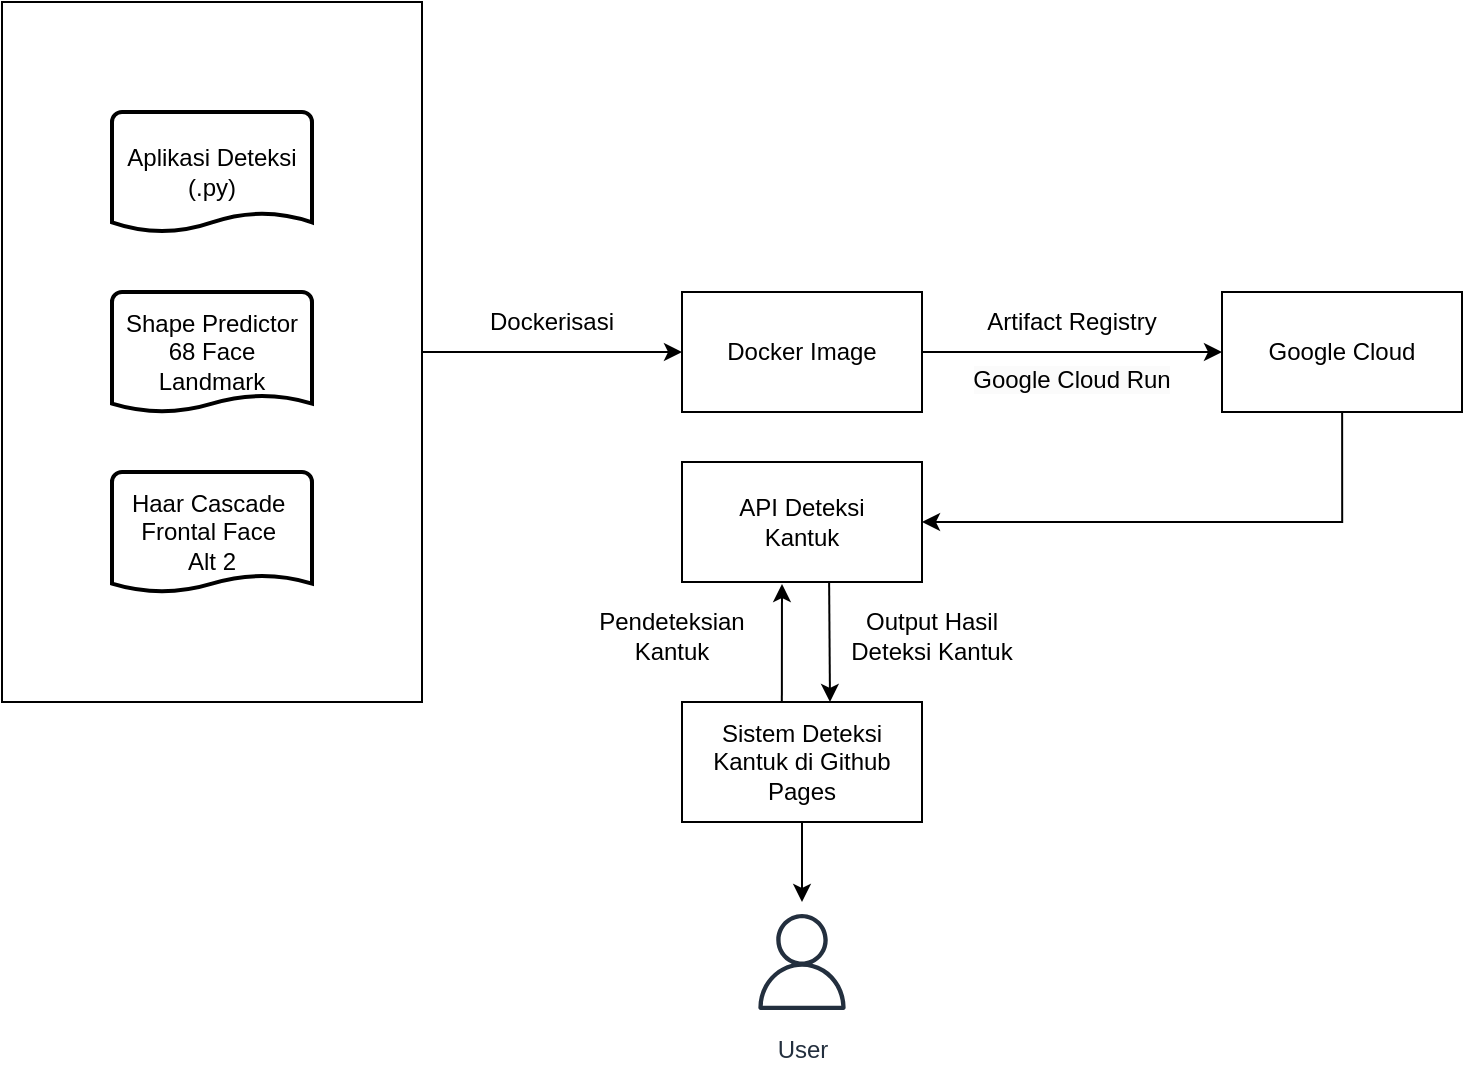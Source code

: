 <mxfile version="26.0.2">
  <diagram name="Halaman-1" id="vwSdffozP3ruCurOzqi_">
    <mxGraphModel dx="1097" dy="595" grid="1" gridSize="10" guides="1" tooltips="1" connect="1" arrows="1" fold="1" page="1" pageScale="1" pageWidth="827" pageHeight="1169" math="0" shadow="0">
      <root>
        <mxCell id="0" />
        <mxCell id="1" parent="0" />
        <mxCell id="74l9jDjBkosmm1mLX74p-7" value="" style="edgeStyle=orthogonalEdgeStyle;rounded=0;orthogonalLoop=1;jettySize=auto;html=1;" parent="1" source="74l9jDjBkosmm1mLX74p-5" target="74l9jDjBkosmm1mLX74p-6" edge="1">
          <mxGeometry relative="1" as="geometry" />
        </mxCell>
        <mxCell id="74l9jDjBkosmm1mLX74p-10" value="" style="edgeStyle=orthogonalEdgeStyle;rounded=0;orthogonalLoop=1;jettySize=auto;html=1;" parent="1" source="74l9jDjBkosmm1mLX74p-6" target="74l9jDjBkosmm1mLX74p-9" edge="1">
          <mxGeometry relative="1" as="geometry" />
        </mxCell>
        <mxCell id="74l9jDjBkosmm1mLX74p-6" value="Docker Image" style="whiteSpace=wrap;html=1;rounded=0;" parent="1" vertex="1">
          <mxGeometry x="410" y="265" width="120" height="60" as="geometry" />
        </mxCell>
        <mxCell id="74l9jDjBkosmm1mLX74p-8" value="Dockerisasi" style="text;html=1;align=center;verticalAlign=middle;whiteSpace=wrap;rounded=0;" parent="1" vertex="1">
          <mxGeometry x="300" y="265" width="90" height="30" as="geometry" />
        </mxCell>
        <mxCell id="4SFuYgp9RWACPNS-6sx8-6" value="" style="edgeStyle=orthogonalEdgeStyle;rounded=0;orthogonalLoop=1;jettySize=auto;html=1;entryX=1;entryY=0.5;entryDx=0;entryDy=0;" edge="1" parent="1" target="4SFuYgp9RWACPNS-6sx8-5">
          <mxGeometry relative="1" as="geometry">
            <mxPoint x="740.053" y="295" as="sourcePoint" />
            <Array as="points">
              <mxPoint x="740" y="380" />
            </Array>
          </mxGeometry>
        </mxCell>
        <mxCell id="74l9jDjBkosmm1mLX74p-9" value="Google Cloud" style="whiteSpace=wrap;html=1;rounded=0;" parent="1" vertex="1">
          <mxGeometry x="680" y="265" width="120" height="60" as="geometry" />
        </mxCell>
        <mxCell id="4SFuYgp9RWACPNS-6sx8-1" value="Artifact Registry" style="text;html=1;align=center;verticalAlign=middle;whiteSpace=wrap;rounded=0;" vertex="1" parent="1">
          <mxGeometry x="550" y="265" width="110" height="30" as="geometry" />
        </mxCell>
        <mxCell id="4SFuYgp9RWACPNS-6sx8-2" value="&lt;span style=&quot;color: rgb(0, 0, 0); font-family: Helvetica; font-size: 12px; font-style: normal; font-variant-ligatures: normal; font-variant-caps: normal; font-weight: 400; letter-spacing: normal; orphans: 2; text-indent: 0px; text-transform: none; widows: 2; word-spacing: 0px; -webkit-text-stroke-width: 0px; white-space: normal; background-color: rgb(251, 251, 251); text-decoration-thickness: initial; text-decoration-style: initial; text-decoration-color: initial; float: none; display: inline !important;&quot;&gt;Google Cloud Run&lt;/span&gt;" style="text;whiteSpace=wrap;html=1;align=center;" vertex="1" parent="1">
          <mxGeometry x="550" y="295" width="110" height="30" as="geometry" />
        </mxCell>
        <mxCell id="4SFuYgp9RWACPNS-6sx8-5" value="API Deteksi&lt;div&gt;Kantuk&lt;/div&gt;" style="whiteSpace=wrap;html=1;rounded=0;" vertex="1" parent="1">
          <mxGeometry x="410" y="350" width="120" height="60" as="geometry" />
        </mxCell>
        <mxCell id="4SFuYgp9RWACPNS-6sx8-11" value="User" style="sketch=0;outlineConnect=0;fontColor=#232F3E;gradientColor=none;strokeColor=#232F3E;fillColor=#ffffff;dashed=0;verticalLabelPosition=bottom;verticalAlign=top;align=center;html=1;fontSize=12;fontStyle=0;aspect=fixed;shape=mxgraph.aws4.resourceIcon;resIcon=mxgraph.aws4.user;" vertex="1" parent="1">
          <mxGeometry x="440" y="570" width="60" height="60" as="geometry" />
        </mxCell>
        <mxCell id="4SFuYgp9RWACPNS-6sx8-19" value="" style="edgeStyle=orthogonalEdgeStyle;rounded=0;orthogonalLoop=1;jettySize=auto;html=1;" edge="1" parent="1" source="4SFuYgp9RWACPNS-6sx8-12" target="4SFuYgp9RWACPNS-6sx8-11">
          <mxGeometry relative="1" as="geometry" />
        </mxCell>
        <mxCell id="4SFuYgp9RWACPNS-6sx8-12" value="Sistem Deteksi Kantuk di Github Pages" style="whiteSpace=wrap;html=1;rounded=0;" vertex="1" parent="1">
          <mxGeometry x="410" y="470" width="120" height="60" as="geometry" />
        </mxCell>
        <mxCell id="4SFuYgp9RWACPNS-6sx8-14" value="" style="rounded=0;orthogonalLoop=1;jettySize=auto;html=1;entryX=0.653;entryY=1.033;entryDx=0;entryDy=0;entryPerimeter=0;exitX=0.416;exitY=-0.024;exitDx=0;exitDy=0;exitPerimeter=0;" edge="1" parent="1">
          <mxGeometry relative="1" as="geometry">
            <mxPoint x="459.92" y="469.56" as="sourcePoint" />
            <mxPoint x="460.0" y="411" as="targetPoint" />
          </mxGeometry>
        </mxCell>
        <mxCell id="4SFuYgp9RWACPNS-6sx8-15" value="" style="group" vertex="1" connectable="0" parent="1">
          <mxGeometry x="70" y="120" width="210" height="350" as="geometry" />
        </mxCell>
        <mxCell id="74l9jDjBkosmm1mLX74p-5" value="" style="rounded=0;whiteSpace=wrap;html=1;" parent="4SFuYgp9RWACPNS-6sx8-15" vertex="1">
          <mxGeometry width="210" height="350" as="geometry" />
        </mxCell>
        <mxCell id="74l9jDjBkosmm1mLX74p-1" value="Aplikasi Deteksi&lt;div&gt;(.py)&lt;/div&gt;" style="strokeWidth=2;html=1;shape=mxgraph.flowchart.document2;whiteSpace=wrap;size=0.16;" parent="4SFuYgp9RWACPNS-6sx8-15" vertex="1">
          <mxGeometry x="55" y="55" width="100" height="60" as="geometry" />
        </mxCell>
        <mxCell id="74l9jDjBkosmm1mLX74p-2" value="Shape Predictor 68 Face Landmark" style="strokeWidth=2;html=1;shape=mxgraph.flowchart.document2;whiteSpace=wrap;size=0.14;" parent="4SFuYgp9RWACPNS-6sx8-15" vertex="1">
          <mxGeometry x="55" y="145" width="100" height="60" as="geometry" />
        </mxCell>
        <mxCell id="74l9jDjBkosmm1mLX74p-4" value="Haar Cascade&amp;nbsp;&lt;div&gt;Frontal Face&amp;nbsp;&lt;/div&gt;&lt;div&gt;Alt 2&lt;/div&gt;" style="strokeWidth=2;html=1;shape=mxgraph.flowchart.document2;whiteSpace=wrap;size=0.14;" parent="4SFuYgp9RWACPNS-6sx8-15" vertex="1">
          <mxGeometry x="55" y="235" width="100" height="60" as="geometry" />
        </mxCell>
        <mxCell id="4SFuYgp9RWACPNS-6sx8-16" value="Pendeteksian Kantuk" style="text;html=1;align=center;verticalAlign=middle;whiteSpace=wrap;rounded=0;" vertex="1" parent="1">
          <mxGeometry x="360" y="422" width="90" height="30" as="geometry" />
        </mxCell>
        <mxCell id="4SFuYgp9RWACPNS-6sx8-17" value="Output Hasil Deteksi Kantuk" style="text;html=1;align=center;verticalAlign=middle;whiteSpace=wrap;rounded=0;" vertex="1" parent="1">
          <mxGeometry x="490" y="422" width="90" height="30" as="geometry" />
        </mxCell>
        <mxCell id="4SFuYgp9RWACPNS-6sx8-18" value="" style="rounded=0;orthogonalLoop=1;jettySize=auto;html=1;exitX=0.613;exitY=0.983;exitDx=0;exitDy=0;exitPerimeter=0;" edge="1" parent="1">
          <mxGeometry relative="1" as="geometry">
            <mxPoint x="483.56" y="409.98" as="sourcePoint" />
            <mxPoint x="484" y="470" as="targetPoint" />
          </mxGeometry>
        </mxCell>
      </root>
    </mxGraphModel>
  </diagram>
</mxfile>
